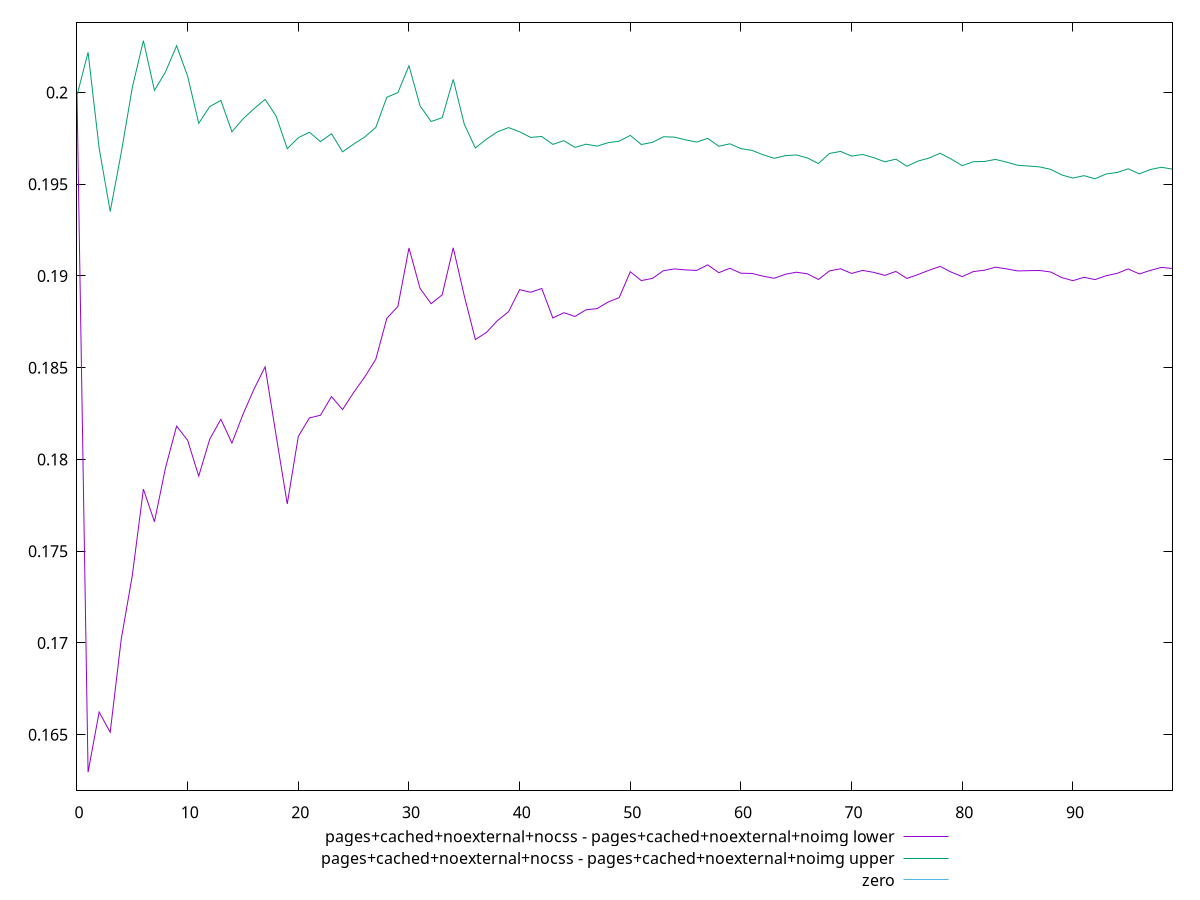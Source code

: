 reset

$pagesCachedNoexternalNocssPagesCachedNoexternalNoimgLower <<EOF
0 0.1998470424313581
1 0.16295807367892348
2 0.16623586643176663
3 0.16513493651676264
4 0.17021607009836817
5 0.17368555105692107
6 0.17838242343689686
7 0.1766079838403096
8 0.1795522316739352
9 0.18181897720734902
10 0.18104340906311264
11 0.17909392437137958
12 0.18111473664781785
13 0.18219232738981114
14 0.180893172959771
15 0.1824623082627285
16 0.1838399446383527
17 0.18505140001426382
18 0.1812857435218723
19 0.17757712174511878
20 0.1812594573671268
21 0.18226480138754467
22 0.18241090176877792
23 0.1834293213839875
24 0.18271853982955014
25 0.1836522019398007
26 0.1844955740384919
27 0.18545902696376693
28 0.1876929222954257
29 0.18834349532212807
30 0.19152713346178302
31 0.18932863411981463
32 0.18849112449478334
33 0.1889732280768337
34 0.19153620369268748
35 0.1889141081664339
36 0.18653848173941695
37 0.18692367376204327
38 0.18757499978981895
39 0.18805296952854722
40 0.18925445358432977
41 0.18911166872800098
42 0.18932107705353918
43 0.1877132457248363
44 0.18799887322473607
45 0.1877952634675937
46 0.18815688899382432
47 0.1882242554063148
48 0.18858027174874367
49 0.18882285414694586
50 0.19023105280447508
51 0.18974938683898135
52 0.18987016409031907
53 0.19028891922327715
54 0.19038525958251723
55 0.19033150277052976
56 0.1903045952690527
57 0.19060502511957922
58 0.1901812527807263
59 0.19042041882658
60 0.19015208067649275
61 0.1901385176445241
62 0.18999032264036916
63 0.18987595172605118
64 0.1900905512968793
65 0.19020585894318398
66 0.19012095782112143
67 0.18981160834435631
68 0.1902779180752011
69 0.19039396411012774
70 0.19014044256230278
71 0.19030514579934776
72 0.19019762133782295
73 0.19003394349063674
74 0.190248142790945
75 0.18986600273458595
76 0.19007932042696596
77 0.19031187833594262
78 0.19052322881336006
79 0.19021270907493917
80 0.1899660139412177
81 0.19024097325732667
82 0.1903134133888111
83 0.19047946067074586
84 0.19038826240979428
85 0.19027641303634257
86 0.19029062705808047
87 0.1903002268577814
88 0.19021703148425284
89 0.18991130991862906
90 0.18974566778693744
91 0.18992914608701703
92 0.18980407818200537
93 0.1900133972585003
94 0.19014561825967305
95 0.1903852825108749
96 0.19011176773097832
97 0.19030530116525915
98 0.19046836734121353
99 0.19041053263720847
EOF

$pagesCachedNoexternalNocssPagesCachedNoexternalNoimgUpper <<EOF
0 0.1998470424313581
1 0.2021874923538257
2 0.19697417823897628
3 0.19351728766366355
4 0.19672490168118315
5 0.2002805808657715
6 0.20282609319440664
7 0.20011517781989532
8 0.201124242501307
9 0.2025466021028815
10 0.20088394087368214
11 0.19832010820981874
12 0.19923655798628181
13 0.1995709401381334
14 0.19786052935005985
15 0.1985614811835966
16 0.19912062236328712
17 0.19962615289283867
18 0.19870704345745796
19 0.1969365143567314
20 0.19753439390918082
21 0.19783715945703392
22 0.19732255226697407
23 0.19775162258885115
24 0.19676703122823921
25 0.19718708738647284
26 0.19757342295435756
27 0.1980945666473991
28 0.1997418866249264
29 0.19999553010656373
30 0.20145994096812098
31 0.1992754749724359
32 0.19842072444408831
33 0.19862506637434718
34 0.2007156784129765
35 0.19826861745131213
36 0.19697760266023318
37 0.19745554793134662
38 0.1978583340295269
39 0.19808749331878672
40 0.19785641546350044
41 0.19755227560988556
42 0.1976042676450127
43 0.19717345433653374
44 0.19737319909906093
45 0.19700754967942277
46 0.1971839560614579
47 0.19707775835312616
48 0.19726485793427753
49 0.19734773664772967
50 0.19766145646794084
51 0.19716548388536992
52 0.19728317294508682
53 0.19758920507728575
54 0.19756745724945418
55 0.19741794405074545
56 0.1972990515378515
57 0.19750275628299518
58 0.197070433974009
59 0.19720358701970941
60 0.19694287756109524
61 0.19684379832769378
62 0.19660717683669973
63 0.196413722857136
64 0.19655508262520854
65 0.19659790331505922
66 0.19643542843834
67 0.19612865291790235
68 0.1966803027284444
69 0.19678870601284262
70 0.1965343054352291
71 0.19662301703055418
72 0.1964486893440238
73 0.19622380452747923
74 0.19636640217337378
75 0.19597989447526823
76 0.19626219531308498
77 0.19642702405487258
78 0.19669164947976944
79 0.19637325357512622
80 0.19601105414103148
81 0.1962289707521692
82 0.19624091673451874
83 0.1963526889255209
84 0.19620785570852967
85 0.1960387907150969
86 0.1959932666114998
87 0.19594518837468386
88 0.19581132641293908
89 0.1955057349694854
90 0.19533556777291175
91 0.195468330440043
92 0.19529836342160214
93 0.19555861451647027
94 0.19564402827141533
95 0.19584150342272638
96 0.1955675526739466
97 0.19580386452730433
98 0.1959249261803726
99 0.19582369020726015
EOF

set key outside below
set xrange [0:99]
set yrange [0.16195807367892348:0.20382609319440664]
set trange [0.16195807367892348:0.20382609319440664]
set terminal svg size 640, 520 enhanced background rgb 'white'
set output "reprap/meta/scoreEstimate/diff/9_sub_8.svg"

plot $pagesCachedNoexternalNocssPagesCachedNoexternalNoimgLower title "pages+cached+noexternal+nocss - pages+cached+noexternal+noimg lower" with line, \
     $pagesCachedNoexternalNocssPagesCachedNoexternalNoimgUpper title "pages+cached+noexternal+nocss - pages+cached+noexternal+noimg upper" with line, \
     0 title "zero"

reset
